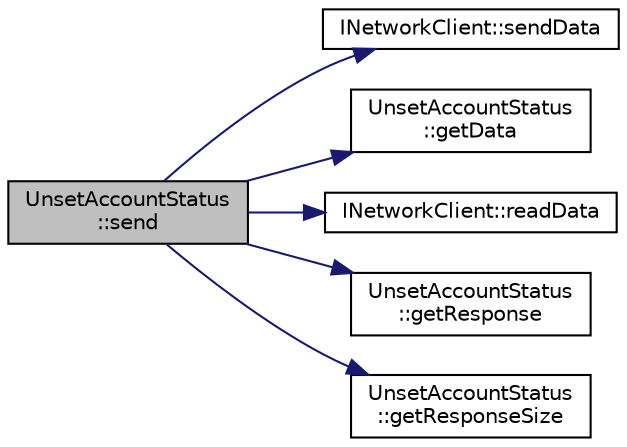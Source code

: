 digraph "UnsetAccountStatus::send"
{
  edge [fontname="Helvetica",fontsize="10",labelfontname="Helvetica",labelfontsize="10"];
  node [fontname="Helvetica",fontsize="10",shape=record];
  rankdir="LR";
  Node5 [label="UnsetAccountStatus\l::send",height=0.2,width=0.4,color="black", fillcolor="grey75", style="filled", fontcolor="black"];
  Node5 -> Node6 [color="midnightblue",fontsize="10",style="solid",fontname="Helvetica"];
  Node6 [label="INetworkClient::sendData",height=0.2,width=0.4,color="black", fillcolor="white", style="filled",URL="$class_i_network_client.html#abdbaff32040dbcf6deee5de06cf484f3",tooltip="Send data using pointer to bufor and size. "];
  Node5 -> Node7 [color="midnightblue",fontsize="10",style="solid",fontname="Helvetica"];
  Node7 [label="UnsetAccountStatus\l::getData",height=0.2,width=0.4,color="black", fillcolor="white", style="filled",URL="$class_unset_account_status.html#a8a8321c47566f2626ccd0541bc4923af",tooltip="Get pointer to command data structure. "];
  Node5 -> Node8 [color="midnightblue",fontsize="10",style="solid",fontname="Helvetica"];
  Node8 [label="INetworkClient::readData",height=0.2,width=0.4,color="black", fillcolor="white", style="filled",URL="$class_i_network_client.html#af80ef17edd0a926d2f3c8f0ec32ef78c",tooltip="Read data to buffor. "];
  Node5 -> Node9 [color="midnightblue",fontsize="10",style="solid",fontname="Helvetica"];
  Node9 [label="UnsetAccountStatus\l::getResponse",height=0.2,width=0.4,color="black", fillcolor="white", style="filled",URL="$class_unset_account_status.html#a89da705cb9375367a85b9f14f752c778",tooltip="Get pointer to response data. "];
  Node5 -> Node10 [color="midnightblue",fontsize="10",style="solid",fontname="Helvetica"];
  Node10 [label="UnsetAccountStatus\l::getResponseSize",height=0.2,width=0.4,color="black", fillcolor="white", style="filled",URL="$class_unset_account_status.html#af7cd473b0c377ffdca50819b548d1c97",tooltip="Get response data struct size. "];
}
